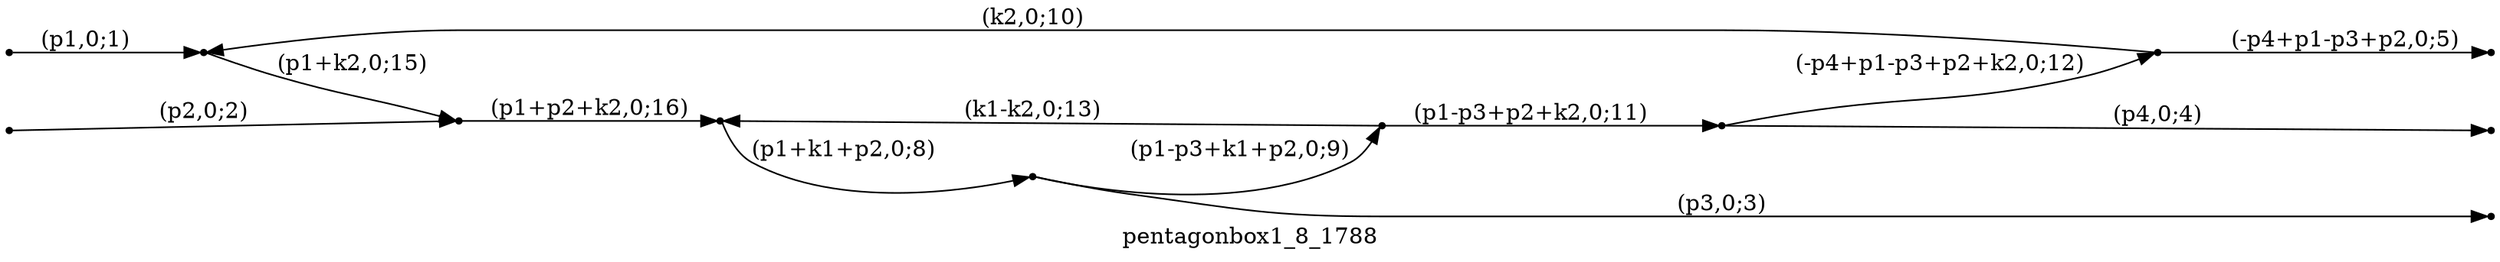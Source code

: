 digraph pentagonbox1_8_1788 {
  label="pentagonbox1_8_1788";
  rankdir="LR";
  subgraph edges {
    -1 -> 6 [label="(p1,0;1)"];
    -2 -> 7 [label="(p2,0;2)"];
    1 -> -3 [label="(p3,0;3)"];
    4 -> -4 [label="(p4,0;4)"];
    2 -> -5 [label="(-p4+p1-p3+p2,0;5)"];
    5 -> 1 [label="(p1+k1+p2,0;8)"];
    1 -> 3 [label="(p1-p3+k1+p2,0;9)"];
    2 -> 6 [label="(k2,0;10)"];
    3 -> 4 [label="(p1-p3+p2+k2,0;11)"];
    4 -> 2 [label="(-p4+p1-p3+p2+k2,0;12)"];
    3 -> 5 [label="(k1-k2,0;13)"];
    6 -> 7 [label="(p1+k2,0;15)"];
    7 -> 5 [label="(p1+p2+k2,0;16)"];
  }
  subgraph incoming { rank="source"; -1; -2; }
  subgraph outgoing { rank="sink"; -3; -4; -5; }
-5 [shape=point];
-4 [shape=point];
-3 [shape=point];
-2 [shape=point];
-1 [shape=point];
1 [shape=point];
2 [shape=point];
3 [shape=point];
4 [shape=point];
5 [shape=point];
6 [shape=point];
7 [shape=point];
}


